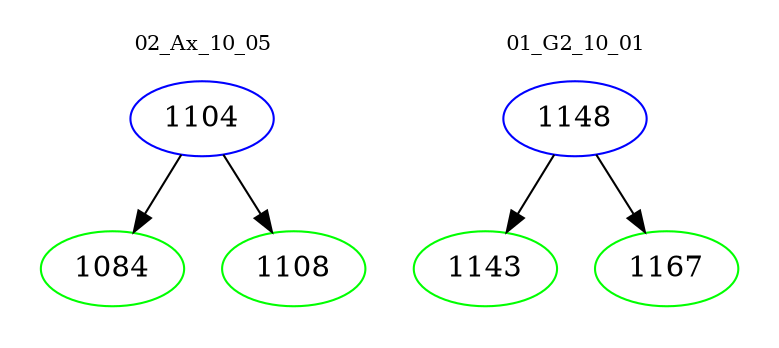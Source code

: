digraph{
subgraph cluster_0 {
color = white
label = "02_Ax_10_05";
fontsize=10;
T0_1104 [label="1104", color="blue"]
T0_1104 -> T0_1084 [color="black"]
T0_1084 [label="1084", color="green"]
T0_1104 -> T0_1108 [color="black"]
T0_1108 [label="1108", color="green"]
}
subgraph cluster_1 {
color = white
label = "01_G2_10_01";
fontsize=10;
T1_1148 [label="1148", color="blue"]
T1_1148 -> T1_1143 [color="black"]
T1_1143 [label="1143", color="green"]
T1_1148 -> T1_1167 [color="black"]
T1_1167 [label="1167", color="green"]
}
}
